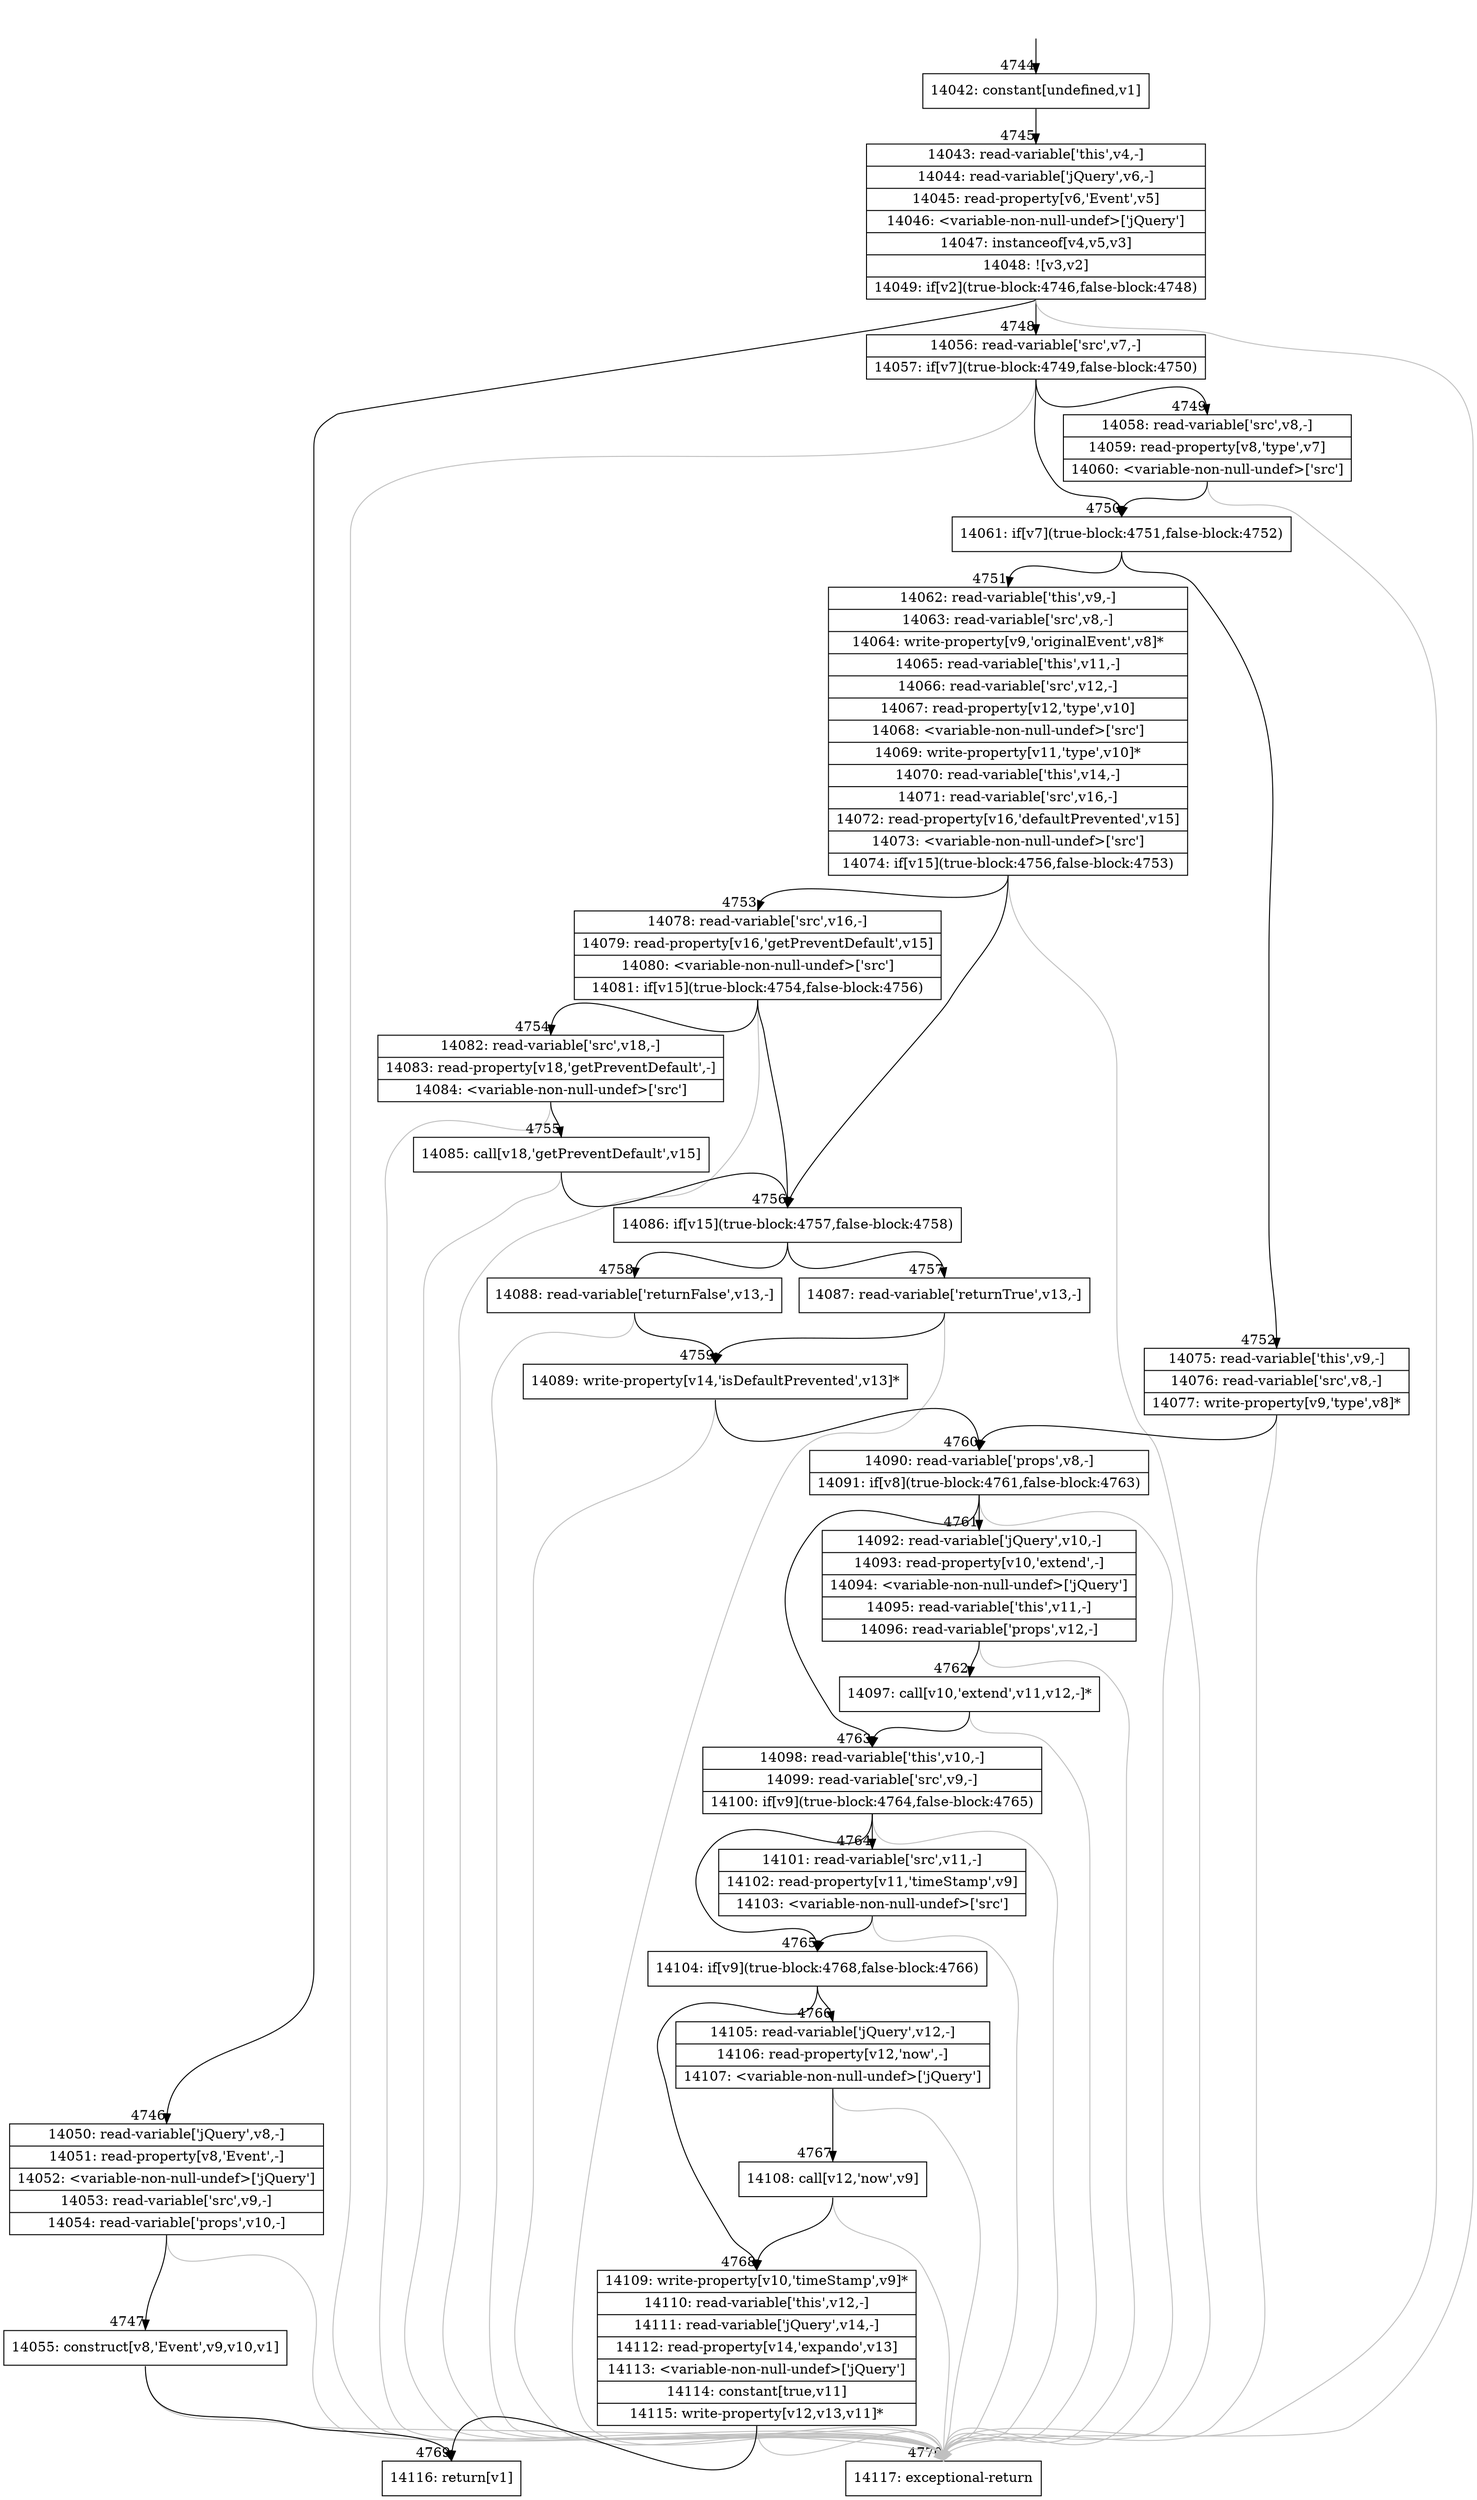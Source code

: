 digraph {
rankdir="TD"
BB_entry294[shape=none,label=""];
BB_entry294 -> BB4744 [tailport=s, headport=n, headlabel="    4744"]
BB4744 [shape=record label="{14042: constant[undefined,v1]}" ] 
BB4744 -> BB4745 [tailport=s, headport=n, headlabel="      4745"]
BB4745 [shape=record label="{14043: read-variable['this',v4,-]|14044: read-variable['jQuery',v6,-]|14045: read-property[v6,'Event',v5]|14046: \<variable-non-null-undef\>['jQuery']|14047: instanceof[v4,v5,v3]|14048: ![v3,v2]|14049: if[v2](true-block:4746,false-block:4748)}" ] 
BB4745 -> BB4746 [tailport=s, headport=n, headlabel="      4746"]
BB4745 -> BB4748 [tailport=s, headport=n, headlabel="      4748"]
BB4745 -> BB4770 [tailport=s, headport=n, color=gray, headlabel="      4770"]
BB4746 [shape=record label="{14050: read-variable['jQuery',v8,-]|14051: read-property[v8,'Event',-]|14052: \<variable-non-null-undef\>['jQuery']|14053: read-variable['src',v9,-]|14054: read-variable['props',v10,-]}" ] 
BB4746 -> BB4747 [tailport=s, headport=n, headlabel="      4747"]
BB4746 -> BB4770 [tailport=s, headport=n, color=gray]
BB4747 [shape=record label="{14055: construct[v8,'Event',v9,v10,v1]}" ] 
BB4747 -> BB4769 [tailport=s, headport=n, headlabel="      4769"]
BB4747 -> BB4770 [tailport=s, headport=n, color=gray]
BB4748 [shape=record label="{14056: read-variable['src',v7,-]|14057: if[v7](true-block:4749,false-block:4750)}" ] 
BB4748 -> BB4750 [tailport=s, headport=n, headlabel="      4750"]
BB4748 -> BB4749 [tailport=s, headport=n, headlabel="      4749"]
BB4748 -> BB4770 [tailport=s, headport=n, color=gray]
BB4749 [shape=record label="{14058: read-variable['src',v8,-]|14059: read-property[v8,'type',v7]|14060: \<variable-non-null-undef\>['src']}" ] 
BB4749 -> BB4750 [tailport=s, headport=n]
BB4749 -> BB4770 [tailport=s, headport=n, color=gray]
BB4750 [shape=record label="{14061: if[v7](true-block:4751,false-block:4752)}" ] 
BB4750 -> BB4751 [tailport=s, headport=n, headlabel="      4751"]
BB4750 -> BB4752 [tailport=s, headport=n, headlabel="      4752"]
BB4751 [shape=record label="{14062: read-variable['this',v9,-]|14063: read-variable['src',v8,-]|14064: write-property[v9,'originalEvent',v8]*|14065: read-variable['this',v11,-]|14066: read-variable['src',v12,-]|14067: read-property[v12,'type',v10]|14068: \<variable-non-null-undef\>['src']|14069: write-property[v11,'type',v10]*|14070: read-variable['this',v14,-]|14071: read-variable['src',v16,-]|14072: read-property[v16,'defaultPrevented',v15]|14073: \<variable-non-null-undef\>['src']|14074: if[v15](true-block:4756,false-block:4753)}" ] 
BB4751 -> BB4756 [tailport=s, headport=n, headlabel="      4756"]
BB4751 -> BB4753 [tailport=s, headport=n, headlabel="      4753"]
BB4751 -> BB4770 [tailport=s, headport=n, color=gray]
BB4752 [shape=record label="{14075: read-variable['this',v9,-]|14076: read-variable['src',v8,-]|14077: write-property[v9,'type',v8]*}" ] 
BB4752 -> BB4760 [tailport=s, headport=n, headlabel="      4760"]
BB4752 -> BB4770 [tailport=s, headport=n, color=gray]
BB4753 [shape=record label="{14078: read-variable['src',v16,-]|14079: read-property[v16,'getPreventDefault',v15]|14080: \<variable-non-null-undef\>['src']|14081: if[v15](true-block:4754,false-block:4756)}" ] 
BB4753 -> BB4756 [tailport=s, headport=n]
BB4753 -> BB4754 [tailport=s, headport=n, headlabel="      4754"]
BB4753 -> BB4770 [tailport=s, headport=n, color=gray]
BB4754 [shape=record label="{14082: read-variable['src',v18,-]|14083: read-property[v18,'getPreventDefault',-]|14084: \<variable-non-null-undef\>['src']}" ] 
BB4754 -> BB4755 [tailport=s, headport=n, headlabel="      4755"]
BB4754 -> BB4770 [tailport=s, headport=n, color=gray]
BB4755 [shape=record label="{14085: call[v18,'getPreventDefault',v15]}" ] 
BB4755 -> BB4756 [tailport=s, headport=n]
BB4755 -> BB4770 [tailport=s, headport=n, color=gray]
BB4756 [shape=record label="{14086: if[v15](true-block:4757,false-block:4758)}" ] 
BB4756 -> BB4757 [tailport=s, headport=n, headlabel="      4757"]
BB4756 -> BB4758 [tailport=s, headport=n, headlabel="      4758"]
BB4757 [shape=record label="{14087: read-variable['returnTrue',v13,-]}" ] 
BB4757 -> BB4759 [tailport=s, headport=n, headlabel="      4759"]
BB4757 -> BB4770 [tailport=s, headport=n, color=gray]
BB4758 [shape=record label="{14088: read-variable['returnFalse',v13,-]}" ] 
BB4758 -> BB4759 [tailport=s, headport=n]
BB4758 -> BB4770 [tailport=s, headport=n, color=gray]
BB4759 [shape=record label="{14089: write-property[v14,'isDefaultPrevented',v13]*}" ] 
BB4759 -> BB4760 [tailport=s, headport=n]
BB4759 -> BB4770 [tailport=s, headport=n, color=gray]
BB4760 [shape=record label="{14090: read-variable['props',v8,-]|14091: if[v8](true-block:4761,false-block:4763)}" ] 
BB4760 -> BB4761 [tailport=s, headport=n, headlabel="      4761"]
BB4760 -> BB4763 [tailport=s, headport=n, headlabel="      4763"]
BB4760 -> BB4770 [tailport=s, headport=n, color=gray]
BB4761 [shape=record label="{14092: read-variable['jQuery',v10,-]|14093: read-property[v10,'extend',-]|14094: \<variable-non-null-undef\>['jQuery']|14095: read-variable['this',v11,-]|14096: read-variable['props',v12,-]}" ] 
BB4761 -> BB4762 [tailport=s, headport=n, headlabel="      4762"]
BB4761 -> BB4770 [tailport=s, headport=n, color=gray]
BB4762 [shape=record label="{14097: call[v10,'extend',v11,v12,-]*}" ] 
BB4762 -> BB4763 [tailport=s, headport=n]
BB4762 -> BB4770 [tailport=s, headport=n, color=gray]
BB4763 [shape=record label="{14098: read-variable['this',v10,-]|14099: read-variable['src',v9,-]|14100: if[v9](true-block:4764,false-block:4765)}" ] 
BB4763 -> BB4765 [tailport=s, headport=n, headlabel="      4765"]
BB4763 -> BB4764 [tailport=s, headport=n, headlabel="      4764"]
BB4763 -> BB4770 [tailport=s, headport=n, color=gray]
BB4764 [shape=record label="{14101: read-variable['src',v11,-]|14102: read-property[v11,'timeStamp',v9]|14103: \<variable-non-null-undef\>['src']}" ] 
BB4764 -> BB4765 [tailport=s, headport=n]
BB4764 -> BB4770 [tailport=s, headport=n, color=gray]
BB4765 [shape=record label="{14104: if[v9](true-block:4768,false-block:4766)}" ] 
BB4765 -> BB4768 [tailport=s, headport=n, headlabel="      4768"]
BB4765 -> BB4766 [tailport=s, headport=n, headlabel="      4766"]
BB4766 [shape=record label="{14105: read-variable['jQuery',v12,-]|14106: read-property[v12,'now',-]|14107: \<variable-non-null-undef\>['jQuery']}" ] 
BB4766 -> BB4767 [tailport=s, headport=n, headlabel="      4767"]
BB4766 -> BB4770 [tailport=s, headport=n, color=gray]
BB4767 [shape=record label="{14108: call[v12,'now',v9]}" ] 
BB4767 -> BB4768 [tailport=s, headport=n]
BB4767 -> BB4770 [tailport=s, headport=n, color=gray]
BB4768 [shape=record label="{14109: write-property[v10,'timeStamp',v9]*|14110: read-variable['this',v12,-]|14111: read-variable['jQuery',v14,-]|14112: read-property[v14,'expando',v13]|14113: \<variable-non-null-undef\>['jQuery']|14114: constant[true,v11]|14115: write-property[v12,v13,v11]*}" ] 
BB4768 -> BB4769 [tailport=s, headport=n]
BB4768 -> BB4770 [tailport=s, headport=n, color=gray]
BB4769 [shape=record label="{14116: return[v1]}" ] 
BB4770 [shape=record label="{14117: exceptional-return}" ] 
}
